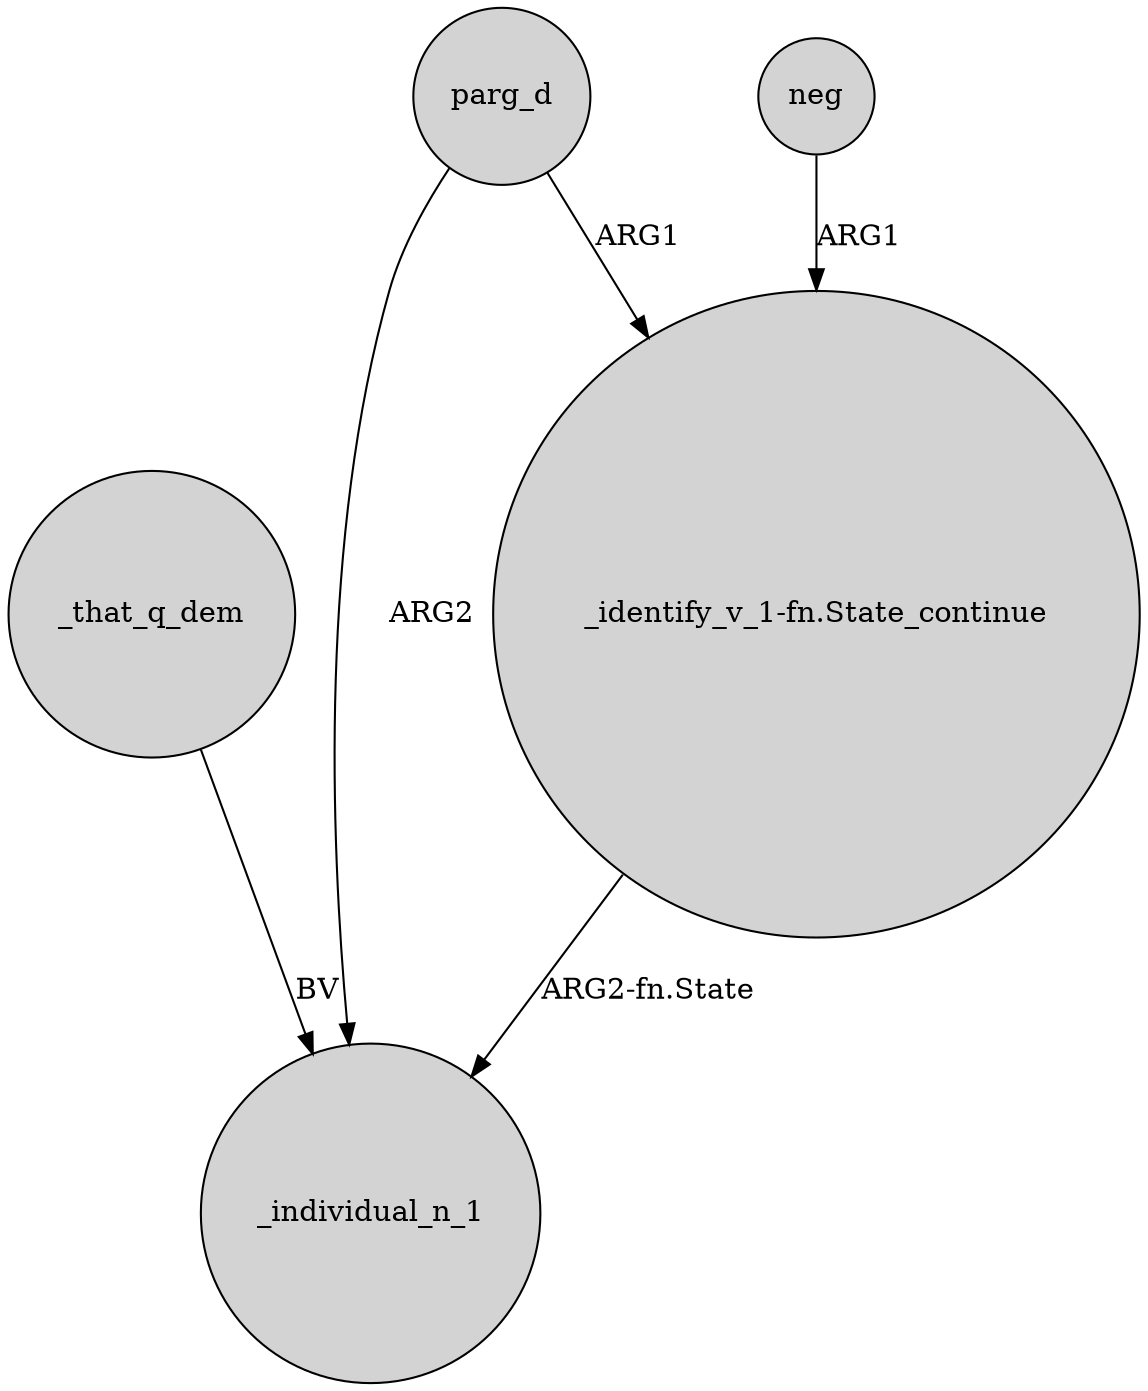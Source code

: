 digraph {
	node [shape=circle style=filled]
	_that_q_dem -> _individual_n_1 [label=BV]
	parg_d -> _individual_n_1 [label=ARG2]
	neg -> "_identify_v_1-fn.State_continue" [label=ARG1]
	"_identify_v_1-fn.State_continue" -> _individual_n_1 [label="ARG2-fn.State"]
	parg_d -> "_identify_v_1-fn.State_continue" [label=ARG1]
}
